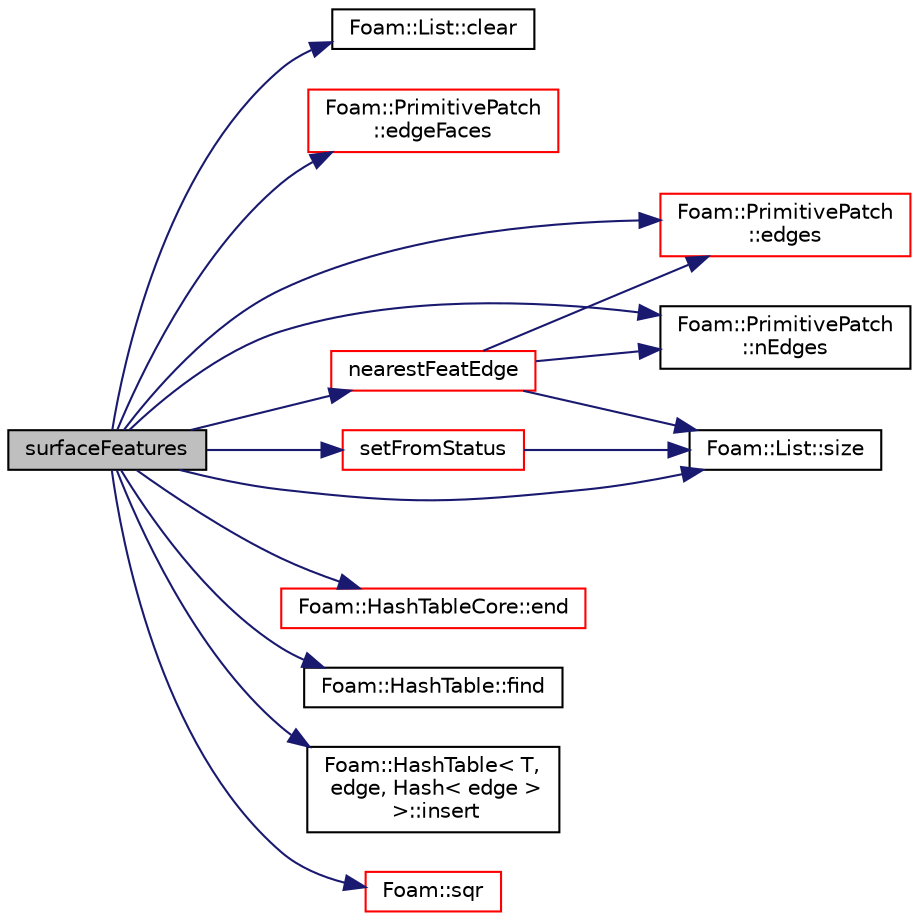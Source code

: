 digraph "surfaceFeatures"
{
  bgcolor="transparent";
  edge [fontname="Helvetica",fontsize="10",labelfontname="Helvetica",labelfontsize="10"];
  node [fontname="Helvetica",fontsize="10",shape=record];
  rankdir="LR";
  Node1 [label="surfaceFeatures",height=0.2,width=0.4,color="black", fillcolor="grey75", style="filled", fontcolor="black"];
  Node1 -> Node2 [color="midnightblue",fontsize="10",style="solid",fontname="Helvetica"];
  Node2 [label="Foam::List::clear",height=0.2,width=0.4,color="black",URL="$a01392.html#ac8bb3912a3ce86b15842e79d0b421204",tooltip="Clear the list, i.e. set size to zero. "];
  Node1 -> Node3 [color="midnightblue",fontsize="10",style="solid",fontname="Helvetica"];
  Node3 [label="Foam::PrimitivePatch\l::edgeFaces",height=0.2,width=0.4,color="red",URL="$a02016.html#ab456054a1e7e1a07261799f50167916f",tooltip="Return edge-face addressing. "];
  Node1 -> Node4 [color="midnightblue",fontsize="10",style="solid",fontname="Helvetica"];
  Node4 [label="Foam::PrimitivePatch\l::edges",height=0.2,width=0.4,color="red",URL="$a02016.html#aae82d34fe433288eb6b1f9dea53675c8",tooltip="Return list of edges, address into LOCAL point list. "];
  Node1 -> Node5 [color="midnightblue",fontsize="10",style="solid",fontname="Helvetica"];
  Node5 [label="Foam::HashTableCore::end",height=0.2,width=0.4,color="red",URL="$a00995.html#a540580a296c0ff351686ceb4f27b6fe6",tooltip="iteratorEnd set to beyond the end of any HashTable "];
  Node1 -> Node6 [color="midnightblue",fontsize="10",style="solid",fontname="Helvetica"];
  Node6 [label="Foam::HashTable::find",height=0.2,width=0.4,color="black",URL="$a00994.html#a76b2c74ebd9f33fa9f76261b027ffc11",tooltip="Find and return an iterator set at the hashedEntry. "];
  Node1 -> Node7 [color="midnightblue",fontsize="10",style="solid",fontname="Helvetica"];
  Node7 [label="Foam::HashTable\< T,\l edge, Hash\< edge \>\l \>::insert",height=0.2,width=0.4,color="black",URL="$a00994.html#a5eee1e0e199ad59b9cb3916cd42156e0",tooltip="Insert a new hashedEntry. "];
  Node1 -> Node8 [color="midnightblue",fontsize="10",style="solid",fontname="Helvetica"];
  Node8 [label="nearestFeatEdge",height=0.2,width=0.4,color="red",URL="$a02560.html#a1886e792c1c3df0142ae87adadbd7aef",tooltip="Find nearest feature edge to each surface edge. Uses the. "];
  Node8 -> Node9 [color="midnightblue",fontsize="10",style="solid",fontname="Helvetica"];
  Node9 [label="Foam::PrimitivePatch\l::nEdges",height=0.2,width=0.4,color="black",URL="$a02016.html#a1db9478309c639504a743b7b194226f4",tooltip="Return number of edges in patch. "];
  Node8 -> Node10 [color="midnightblue",fontsize="10",style="solid",fontname="Helvetica"];
  Node10 [label="Foam::List::size",height=0.2,width=0.4,color="black",URL="$a01392.html#a8a5f6fa29bd4b500caf186f60245b384",tooltip="Override size to be inconsistent with allocated storage. "];
  Node8 -> Node4 [color="midnightblue",fontsize="10",style="solid",fontname="Helvetica"];
  Node1 -> Node9 [color="midnightblue",fontsize="10",style="solid",fontname="Helvetica"];
  Node1 -> Node11 [color="midnightblue",fontsize="10",style="solid",fontname="Helvetica"];
  Node11 [label="setFromStatus",height=0.2,width=0.4,color="red",URL="$a02560.html#a3ec4130a2f02e6be2ba97774910eb125",tooltip="Set from status per edge. "];
  Node11 -> Node10 [color="midnightblue",fontsize="10",style="solid",fontname="Helvetica"];
  Node1 -> Node10 [color="midnightblue",fontsize="10",style="solid",fontname="Helvetica"];
  Node1 -> Node12 [color="midnightblue",fontsize="10",style="solid",fontname="Helvetica"];
  Node12 [label="Foam::sqr",height=0.2,width=0.4,color="red",URL="$a10887.html#a277dc11c581d53826ab5090b08f3b17b"];
}

